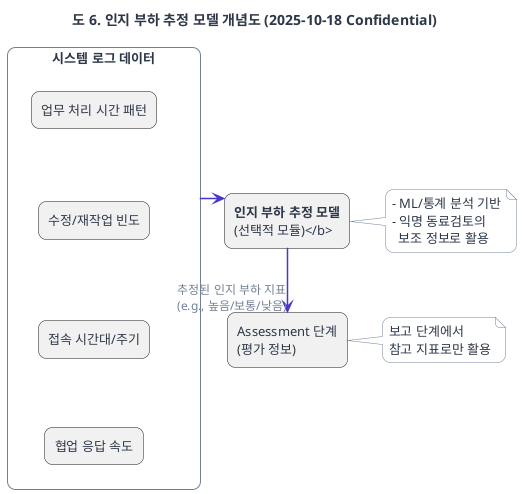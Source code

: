 @startuml

title 도 6. 인지 부하 추정 모델 개념도 (2025-10-18 Confidential)

'================================================================
' Worflogy.com Website Theme for PlantUML
'================================================================

'// 1. 전역 스타일 (Global Style & Fonts) //
skinparam backgroundColor #ffffff
skinparam defaultFontName "Pretendard"
skinparam defaultFontSize 13
skinparam defaultFontColor #2D3748
skinparam shadowing false
skinparam roundCorner 16

'// 2. 화살표 및 연결선 스타일 (Arrow & Connector Style) //
skinparam ArrowColor #718096
skinparam ArrowThickness 1.5
skinparam ArrowFontColor #718096
skinparam ArrowFontSize 12
skinparam linetype ortho

'// 3. 기본 요소 스타일 (Standard Elements Style) //
skinparam card {
  BackgroundColor #ffffff
  BorderColor #718096
}
skinparam note {
  BackgroundColor #ffffff
  BorderColor #718096
  FontColor #2D3748
}
skinparam component {
  BackgroundColor #ffffff
  BorderColor #718096
}
skinparam package {
  BackgroundColor #ffffff
  BorderColor #718096
}
skinparam database {
  BackgroundColor #ffffff
  BorderColor #718096
}
' [추가] 파티션(Partition) 스타일 정의
skinparam partition {
  BackgroundColor #F4F6F8 ' 웹사이트의 연한 배경색으로 구분감 부여
  BorderColor #718096
  FontColor #2D3748
}

'// 4. 강조 요소 스타일 (Accent Elements Style) //
skinparam actor {
  BackgroundColor #4338CA
  BorderColor #4338CA
  FontColor #ffffff
}
skinparam participant {
  BackgroundColor #4338CA
  BorderColor #4338CA
  FontColor #ffffff
}
skinparam usecase {
  BackgroundColor #ffffff
  BorderColor #4338CA
  ArrowColor #4338CA
}
skinparam activity {
  BackgroundColor #ffffff
  BorderColor #4338CA
  FontColor #2D3748
}

'// 5. 클래스 다이어그램 스타일 (Class Diagram Style) //
skinparam class {
  BackgroundColor #ffffff
  BorderColor #718096 ' [수정] 테두리 색상 변경
  HeaderBackgroundColor #4338CA
  FontColor #ffffff
  AttributeFontColor #2D3748
  AttributeFontSize 12
}

'================================================================

' Diagram content
rectangle "시스템 로그 데이터" as Logs {
  rectangle "업무 처리 시간 패턴" as T1
  rectangle "수정/재작업 빈도" as T2
  rectangle "접속 시간대/주기" as T3
  rectangle "협업 응답 속도" as T4
  
' Align items vertically within the cloud
  T1 -[hidden]down- T2
  T2 -[hidden]down- T3
  T3 -[hidden]down- T4
}

rectangle "<b>인지 부하 추정 모델\n(선택적 모듈)</b>" as Model

rectangle "Assessment 단계\n(평가 정보)" as Assess

' Define layout and connections
Logs -down-> Model
Model -down-> Assess : "추정된 인지 부하 지표\n(e.g., 높음/보통/낮음)"

note right of Model
  - ML/통계 분석 기반
  - 익명 동료검토의
    보조 정보로 활용
end note

note right of Assess
  보고 단계에서
  참고 지표로만 활용
end note

@enduml
